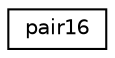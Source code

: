 digraph "Graphical Class Hierarchy"
{
 // LATEX_PDF_SIZE
  edge [fontname="Helvetica",fontsize="10",labelfontname="Helvetica",labelfontsize="10"];
  node [fontname="Helvetica",fontsize="10",shape=record];
  rankdir="LR";
  Node0 [label="pair16",height=0.2,width=0.4,color="black", fillcolor="white", style="filled",URL="$structpair16.html",tooltip=" "];
}
